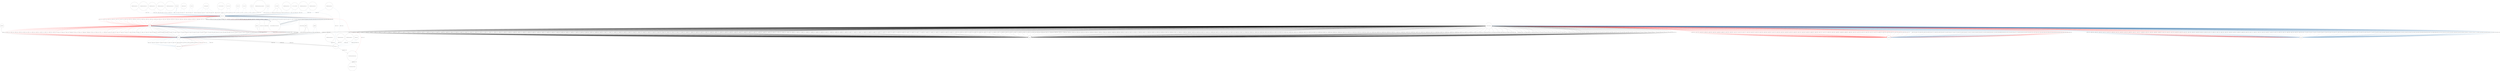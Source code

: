 digraph "CSE 545" {
bgcolor=white;
"[/home/tejas/Documents/Test/shell_script.sh]" [shape=circle];
"[/home/tejas/Documents/Test/temp]" [shape=circle];
"[/home/tejas/Documents/Test/shell_script.sh]" -> "[/home/tejas/Documents/Test/temp]"  [color=black, label="renameat2[None : 88219]"];
"24293({'wget', 'zsh'})" [shape=circle];
"24293({'wget', 'zsh'})" -> "[/home/tejas/Documents/Test/shell_script.sh]"  [color=red, label="write[30775 : 30777]"];
"24299({'zsh', 'mv'})" [shape=circle];
"24299({'zsh', 'mv'})" -> "[/home/tejas/Documents/Test/shell_script.sh]"  [color=black, label="renameat2[88218 : 88219]"];
"3348({'zsh'})" [shape=circle];
"3348({'zsh'})" -> "24293({'wget', 'zsh'})"  [color=black, label="clone[None : 26470]"];
"3348({'zsh'})" -> "24293({'wget', 'zsh'})"  [color=black, label="execve[26533 : 26534]"];
"3348({'zsh'})" -> "24293({'wget', 'zsh'})"  [color=black, label="execve[None : 26535]"];
"[/lib/aarch64-linux-gnu/libpcre2-8.so.0]" [shape=circle];
"[/lib/aarch64-linux-gnu/libpcre2-8.so.0]" -> "24293({'wget', 'zsh'})"  [color=steelblue, label="read[26552 : 26553]"];
"[/lib/aarch64-linux-gnu/libuuid.so.1]" [shape=circle];
"[/lib/aarch64-linux-gnu/libuuid.so.1]" -> "24293({'wget', 'zsh'})"  [color=steelblue, label="read[26572 : 26573]"];
"[/lib/aarch64-linux-gnu/libidn2.so.0]" [shape=circle];
"[/lib/aarch64-linux-gnu/libidn2.so.0]" -> "24293({'wget', 'zsh'})"  [color=steelblue, label="read[26592 : 26593]"];
"[/lib/aarch64-linux-gnu/libssl.so.3]" [shape=circle];
"[/lib/aarch64-linux-gnu/libssl.so.3]" -> "24293({'wget', 'zsh'})"  [color=steelblue, label="read[26612 : 26613]"];
"[/lib/aarch64-linux-gnu/libcrypto.so.3]" [shape=circle];
"[/lib/aarch64-linux-gnu/libcrypto.so.3]" -> "24293({'wget', 'zsh'})"  [color=steelblue, label="read[26632 : 26633]"];
"[/lib/aarch64-linux-gnu/libz.so.1]" [shape=circle];
"[/lib/aarch64-linux-gnu/libz.so.1]" -> "24293({'wget', 'zsh'})"  [color=steelblue, label="read[26654 : 26655]"];
"[/lib/aarch64-linux-gnu/libpsl.so.5]" [shape=circle];
"[/lib/aarch64-linux-gnu/libpsl.so.5]" -> "24293({'wget', 'zsh'})"  [color=steelblue, label="read[26676 : 26677]"];
"[/lib/aarch64-linux-gnu/libc.so.6]" [shape=circle];
"[/lib/aarch64-linux-gnu/libc.so.6]" -> "24293({'wget', 'zsh'})"  [color=steelblue, label="read[26696 : 26697]"];
"[/lib/aarch64-linux-gnu/libunistring.so.2]" [shape=circle];
"[/lib/aarch64-linux-gnu/libunistring.so.2]" -> "24293({'wget', 'zsh'})"  [color=steelblue, label="read[26718 : 26719]"];
"[/etc/wgetrc]" [shape=circle];
"[/etc/wgetrc]" -> "24293({'wget', 'zsh'})"  [color=steelblue, label="read[26808 : 26809]"];
"[/etc/wgetrc]" -> "24293({'wget', 'zsh'})"  [color=steelblue, label="read[26810 : 26811]"];
"[/etc/wgetrc]" -> "24293({'wget', 'zsh'})"  [color=steelblue, label="read[26812 : 26813]"];
"[/home/tejas/.wget-hsts]" [shape=circle];
"[/home/tejas/.wget-hsts]" -> "24293({'wget', 'zsh'})"  [color=steelblue, label="read[26846 : 26847]"];
"[/home/tejas/.wget-hsts]" -> "24293({'wget', 'zsh'})"  [color=steelblue, label="read[26848 : 26849]"];
"[/etc/localtime]" [shape=circle];
"[/etc/localtime]" -> "24293({'wget', 'zsh'})"  [color=steelblue, label="read[26876 : 26877]"];
"[/etc/localtime]" -> "24293({'wget', 'zsh'})"  [color=steelblue, label="read[26880 : 26881]"];
"[/usr/lib/ssl/openssl.cnf]" [shape=circle];
"[/usr/lib/ssl/openssl.cnf]" -> "24293({'wget', 'zsh'})"  [color=steelblue, label="read[26934 : 26935]"];
"[/usr/lib/ssl/openssl.cnf]" -> "24293({'wget', 'zsh'})"  [color=steelblue, label="read[26936 : 26937]"];
"[/usr/lib/ssl/openssl.cnf]" -> "24293({'wget', 'zsh'})"  [color=steelblue, label="read[26938 : 26939]"];
"[/usr/lib/ssl/openssl.cnf]" -> "24293({'wget', 'zsh'})"  [color=steelblue, label="read[26940 : 26941]"];
"[/usr/lib/ssl/openssl.cnf]" -> "24293({'wget', 'zsh'})"  [color=steelblue, label="read[26942 : 26943]"];
"[/usr/share/locale/locale.alias]" [shape=circle];
"[/usr/share/locale/locale.alias]" -> "24293({'wget', 'zsh'})"  [color=steelblue, label="read[27014 : 27015]"];
"[/usr/share/locale/locale.alias]" -> "24293({'wget', 'zsh'})"  [color=steelblue, label="read[27016 : 27017]"];
"[/etc/nsswitch.conf]" [shape=circle];
"[/etc/nsswitch.conf]" -> "24293({'wget', 'zsh'})"  [color=steelblue, label="read[27088 : 27089]"];
"[/etc/nsswitch.conf]" -> "24293({'wget', 'zsh'})"  [color=steelblue, label="read[27090 : 27091]"];
"[/etc/host.conf]" [shape=circle];
"[/etc/host.conf]" -> "24293({'wget', 'zsh'})"  [color=steelblue, label="read[27102 : 27103]"];
"[/etc/host.conf]" -> "24293({'wget', 'zsh'})"  [color=steelblue, label="read[27104 : 27105]"];
"[/etc/resolv.conf]" [shape=circle];
"[/etc/resolv.conf]" -> "24293({'wget', 'zsh'})"  [color=steelblue, label="read[27114 : 27115]"];
"[/etc/resolv.conf]" -> "24293({'wget', 'zsh'})"  [color=steelblue, label="read[27116 : 27117]"];
"[/etc/hosts]" [shape=circle];
"[/etc/hosts]" -> "24293({'wget', 'zsh'})"  [color=steelblue, label="read[27128 : 27129]"];
"[/etc/hosts]" -> "24293({'wget', 'zsh'})"  [color=steelblue, label="read[27130 : 27131]"];
"[/lib/aarch64-linux-gnu/libnss_mdns4_minimal.so.2]" [shape=circle];
"[/lib/aarch64-linux-gnu/libnss_mdns4_minimal.so.2]" -> "24293({'wget', 'zsh'})"  [color=steelblue, label="read[27144 : 27145]"];
"[/etc/gai.conf]" [shape=circle];
"[/etc/gai.conf]" -> "24293({'wget', 'zsh'})"  [color=steelblue, label="read[27268 : 27269]"];
"[/etc/gai.conf]" -> "24293({'wget', 'zsh'})"  [color=steelblue, label="read[27270 : 27271]"];
"netlink(242933[])" [shape=circle];
"netlink(242933[])" -> "24293({'wget', 'zsh'})"  [color=black, label="recvmsg[27284 : 27285]"];
"netlink(242933[])" -> "24293({'wget', 'zsh'})"  [color=black, label="recvmsg[27286 : 27287]"];
"netlink(242933[])" -> "24293({'wget', 'zsh'})"  [color=black, label="recvmsg[27288 : 27289]"];
"[(tcp)192.168.64.5;55336->185.199.108.133;443]" [shape=circle];
"[(tcp)192.168.64.5;55336->185.199.108.133;443]" -> "24293({'wget', 'zsh'})"  [color=black, label="fcntl[28669 : 28670]"];
"[(tcp)192.168.64.5;55336->185.199.108.133;443]" -> "24293({'wget', 'zsh'})"  [color=black, label="fcntl[28671 : 28672]"];
"[(tcp)192.168.64.5;55336->185.199.108.133;443]" -> "24293({'wget', 'zsh'})"  [color=steelblue, label="read[28698 : 28699]"];
"[(tcp)192.168.64.5;55336->185.199.108.133;443]" -> "24293({'wget', 'zsh'})"  [color=steelblue, label="read[29350 : 29351]"];
"[(tcp)192.168.64.5;55336->185.199.108.133;443]" -> "24293({'wget', 'zsh'})"  [color=steelblue, label="read[29352 : 29353]"];
"[(tcp)192.168.64.5;55336->185.199.108.133;443]" -> "24293({'wget', 'zsh'})"  [color=steelblue, label="read[29356 : 29357]"];
"[(tcp)192.168.64.5;55336->185.199.108.133;443]" -> "24293({'wget', 'zsh'})"  [color=steelblue, label="read[29358 : 29359]"];
"[(tcp)192.168.64.5;55336->185.199.108.133;443]" -> "24293({'wget', 'zsh'})"  [color=steelblue, label="read[29360 : 29361]"];
"[(tcp)192.168.64.5;55336->185.199.108.133;443]" -> "24293({'wget', 'zsh'})"  [color=steelblue, label="read[29362 : 29363]"];
"[(tcp)192.168.64.5;55336->185.199.108.133;443]" -> "24293({'wget', 'zsh'})"  [color=steelblue, label="read[29364 : 29365]"];
"[(tcp)192.168.64.5;55336->185.199.108.133;443]" -> "24293({'wget', 'zsh'})"  [color=steelblue, label="read[29366 : 29367]"];
"[/usr/lib/ssl/certs/3513523f.0]" [shape=circle];
"[/usr/lib/ssl/certs/3513523f.0]" -> "24293({'wget', 'zsh'})"  [color=steelblue, label="read[29396 : 29397]"];
"[/usr/lib/ssl/certs/3513523f.0]" -> "24293({'wget', 'zsh'})"  [color=steelblue, label="read[29402 : 29403]"];
"[(tcp)192.168.64.5;55336->185.199.108.133;443]" -> "24293({'wget', 'zsh'})"  [color=steelblue, label="read[29408 : 29409]"];
"[(tcp)192.168.64.5;55336->185.199.108.133;443]" -> "24293({'wget', 'zsh'})"  [color=steelblue, label="read[29410 : 29411]"];
"[(tcp)192.168.64.5;55336->185.199.108.133;443]" -> "24293({'wget', 'zsh'})"  [color=steelblue, label="read[29412 : 29413]"];
"[(tcp)192.168.64.5;55336->185.199.108.133;443]" -> "24293({'wget', 'zsh'})"  [color=steelblue, label="read[29414 : 29415]"];
"[(tcp)192.168.64.5;55336->185.199.108.133;443]" -> "24293({'wget', 'zsh'})"  [color=black, label="fcntl[29418 : 29419]"];
"[(tcp)192.168.64.5;55336->185.199.108.133;443]" -> "24293({'wget', 'zsh'})"  [color=black, label="fcntl[29430 : 29431]"];
"[(tcp)192.168.64.5;55336->185.199.108.133;443]" -> "24293({'wget', 'zsh'})"  [color=black, label="fcntl[29432 : 29433]"];
"[(tcp)192.168.64.5;55336->185.199.108.133;443]" -> "24293({'wget', 'zsh'})"  [color=steelblue, label="read[29434 : 29435]"];
"[(tcp)192.168.64.5;55336->185.199.108.133;443]" -> "24293({'wget', 'zsh'})"  [color=steelblue, label="read[29436 : 29437]"];
"[(tcp)192.168.64.5;55336->185.199.108.133;443]" -> "24293({'wget', 'zsh'})"  [color=steelblue, label="read[29438 : 29439]"];
"[(tcp)192.168.64.5;55336->185.199.108.133;443]" -> "24293({'wget', 'zsh'})"  [color=steelblue, label="read[30647 : 30648]"];
"[(tcp)192.168.64.5;55336->185.199.108.133;443]" -> "24293({'wget', 'zsh'})"  [color=steelblue, label="read[30649 : 30650]"];
"[(tcp)192.168.64.5;55336->185.199.108.133;443]" -> "24293({'wget', 'zsh'})"  [color=black, label="fcntl[30653 : 30654]"];
"[(tcp)192.168.64.5;55336->185.199.108.133;443]" -> "24293({'wget', 'zsh'})"  [color=black, label="fcntl[30763 : 30764]"];
"[(tcp)192.168.64.5;55336->185.199.108.133;443]" -> "24293({'wget', 'zsh'})"  [color=black, label="fcntl[30765 : 30766]"];
"[(tcp)192.168.64.5;55336->185.199.108.133;443]" -> "24293({'wget', 'zsh'})"  [color=steelblue, label="read[30767 : 30768]"];
"[(tcp)192.168.64.5;55336->185.199.108.133;443]" -> "24293({'wget', 'zsh'})"  [color=steelblue, label="read[30769 : 30770]"];
"[(tcp)192.168.64.5;55336->185.199.108.133;443]" -> "24293({'wget', 'zsh'})"  [color=black, label="fcntl[30771 : 30772]"];
"3348({'zsh'})" -> "24299({'zsh', 'mv'})"  [color=black, label="clone[None : 87888]"];
"3348({'zsh'})" -> "24299({'zsh', 'mv'})"  [color=black, label="execve[88003 : 88024]"];
"3348({'zsh'})" -> "24299({'zsh', 'mv'})"  [color=black, label="execve[None : 88027]"];
"[/lib/aarch64-linux-gnu/libselinux.so.1]" [shape=circle];
"[/lib/aarch64-linux-gnu/libselinux.so.1]" -> "24299({'zsh', 'mv'})"  [color=steelblue, label="read[88055 : 88056]"];
"[/lib/aarch64-linux-gnu/libacl.so.1]" [shape=circle];
"[/lib/aarch64-linux-gnu/libacl.so.1]" -> "24299({'zsh', 'mv'})"  [color=steelblue, label="read[88078 : 88079]"];
"[/lib/aarch64-linux-gnu/libattr.so.1]" [shape=circle];
"[/lib/aarch64-linux-gnu/libattr.so.1]" -> "24299({'zsh', 'mv'})"  [color=steelblue, label="read[88098 : 88099]"];
"[/lib/aarch64-linux-gnu/libc.so.6]" -> "24299({'zsh', 'mv'})"  [color=steelblue, label="read[88118 : 88119]"];
"[/lib/aarch64-linux-gnu/libpcre2-8.so.0]" -> "24299({'zsh', 'mv'})"  [color=steelblue, label="read[88140 : 88141]"];
"[/proc/filesystems]" [shape=circle];
"[/proc/filesystems]" -> "24299({'zsh', 'mv'})"  [color=steelblue, label="read[88198 : 88199]"];
"[/proc/filesystems]" -> "24299({'zsh', 'mv'})"  [color=steelblue, label="read[88200 : 88201]"];
"[/dev/pts/1]" [shape=circle];
"[/dev/pts/1]" -> "3348({'zsh'})"  [color=steelblue, label="read[None : 19570]"];
"[/dev/pts/1]" -> "3348({'zsh'})"  [color=black, label="fcntl[19573 : 19574]"];
"[/dev/pts/1]" -> "3348({'zsh'})"  [color=steelblue, label="read[19621 : 22448]"];
"[/dev/pts/1]" -> "3348({'zsh'})"  [color=steelblue, label="read[22453 : 22454]"];
"[/dev/pts/1]" -> "3348({'zsh'})"  [color=steelblue, label="read[22459 : 22460]"];
"[/dev/pts/1]" -> "3348({'zsh'})"  [color=black, label="fcntl[22463 : 22464]"];
"[/dev/pts/1]" -> "3348({'zsh'})"  [color=steelblue, label="read[22519 : 26165]"];
"[/dev/pts/1]" -> "3348({'zsh'})"  [color=black, label="fcntl[26168 : 26169]"];
"[/home/tejas/.zsh_history]" [shape=circle];
"[/home/tejas/.zsh_history]" -> "3348({'zsh'})"  [color=steelblue, label="read[26290 : 26299]"];
"[/home/tejas/.zsh_history]" -> "3348({'zsh'})"  [color=steelblue, label="read[26302 : 26303]"];
"[/home/tejas/.zsh_history]" -> "3348({'zsh'})"  [color=steelblue, label="read[26304 : 26305]"];
"[/home/tejas/.zsh_history]" -> "3348({'zsh'})"  [color=steelblue, label="read[26306 : 26307]"];
"[/home/tejas/.zsh_history]" -> "3348({'zsh'})"  [color=steelblue, label="read[26308 : 26309]"];
"[/home/tejas/.zsh_history]" -> "3348({'zsh'})"  [color=steelblue, label="read[26310 : 26311]"];
"[/home/tejas/.zsh_history]" -> "3348({'zsh'})"  [color=steelblue, label="read[26312 : 26313]"];
"[/home/tejas/.zsh_history]" -> "3348({'zsh'})"  [color=steelblue, label="read[26314 : 26315]"];
"[/home/tejas/.zsh_history]" -> "3348({'zsh'})"  [color=steelblue, label="read[26316 : 26317]"];
"[/home/tejas/.zsh_history]" -> "3348({'zsh'})"  [color=steelblue, label="read[26318 : 26319]"];
"[/home/tejas/.zsh_history]" -> "3348({'zsh'})"  [color=steelblue, label="read[26320 : 26321]"];
"[/home/tejas/.zsh_history]" -> "3348({'zsh'})"  [color=steelblue, label="read[26322 : 26323]"];
"[/home/tejas/.zsh_history]" -> "3348({'zsh'})"  [color=black, label="fcntl[26328 : 26329]"];
"pipe(33484[])" [shape=circle];
"pipe(33484[])" -> "3348({'zsh'})"  [color=black, label="pipe[26450 : 26451]"];
"2189({'gnome-terminal-'})" [shape=circle];
"2189({'gnome-terminal-'})" -> "3348({'zsh'})"  [color=black, label="clone[26452 : 26471]"];
"pipe(33483[])" [shape=circle];
"pipe(33483[])" -> "3348({'zsh'})"  [color=steelblue, label="read[26474 : 26508]"];
"[/dev/pts/1]" -> "3348({'zsh'})"  [color=black, label="fcntl[31080 : 31081]"];
"pipe(33484[])" -> "3348({'zsh'})"  [color=black, label="pipe[31175 : 31180]"];
"pipe(334811[])" [shape=circle];
"pipe(334811[])" -> "3348({'zsh'})"  [color=black, label="fcntl[31183 : 31186]"];
"pipe(334818[])" [shape=circle];
"pipe(334818[])" -> "3348({'zsh'})"  [color=black, label="fcntl[31190 : 31191]"];
"2189({'gnome-terminal-'})" -> "3348({'zsh'})"  [color=black, label="clone[31199 : 31208]"];
"pipe(334811[])" -> "3348({'zsh'})"  [color=steelblue, label="read[31213 : 31739]"];
"[/dev/pts/1]" -> "3348({'zsh'})"  [color=black, label="fcntl[31784 : 31785]"];
"[/dev/pts/1]" -> "3348({'zsh'})"  [color=steelblue, label="read[31829 : 41267]"];
"[/dev/pts/1]" -> "3348({'zsh'})"  [color=black, label="fcntl[41274 : 41275]"];
"[/dev/pts/1]" -> "3348({'zsh'})"  [color=steelblue, label="read[41336 : 43373]"];
"[/dev/pts/1]" -> "3348({'zsh'})"  [color=black, label="fcntl[43376 : 43377]"];
"[/dev/pts/1]" -> "3348({'zsh'})"  [color=steelblue, label="read[43424 : 45153]"];
"[/dev/pts/1]" -> "3348({'zsh'})"  [color=steelblue, label="read[45160 : 48732]"];
"[/dev/pts/1]" -> "3348({'zsh'})"  [color=steelblue, label="read[48737 : 48738]"];
"[/dev/pts/1]" -> "3348({'zsh'})"  [color=steelblue, label="read[48743 : 48744]"];
"[/dev/pts/1]" -> "3348({'zsh'})"  [color=black, label="fcntl[48747 : 48748]"];
"[/dev/pts/1]" -> "3348({'zsh'})"  [color=steelblue, label="read[48801 : 58996]"];
"[/dev/pts/1]" -> "3348({'zsh'})"  [color=steelblue, label="read[59003 : 61398]"];
"[/dev/pts/1]" -> "3348({'zsh'})"  [color=steelblue, label="read[61405 : 64175]"];
"[/dev/pts/1]" -> "3348({'zsh'})"  [color=steelblue, label="read[64182 : 66933]"];
"[/dev/pts/1]" -> "3348({'zsh'})"  [color=steelblue, label="read[66940 : 69953]"];
"[/dev/pts/1]" -> "3348({'zsh'})"  [color=steelblue, label="read[69960 : 72838]"];
"[/dev/pts/1]" -> "3348({'zsh'})"  [color=steelblue, label="read[72845 : 75213]"];
"[/dev/pts/1]" -> "3348({'zsh'})"  [color=black, label="fcntl[75216 : 75217]"];
"[/dev/pts/1]" -> "3348({'zsh'})"  [color=steelblue, label="read[75264 : 77694]"];
"[/dev/pts/1]" -> "3348({'zsh'})"  [color=black, label="fcntl[77697 : 77698]"];
"[/dev/pts/1]" -> "3348({'zsh'})"  [color=steelblue, label="read[77745 : 80844]"];
"[/dev/pts/1]" -> "3348({'zsh'})"  [color=black, label="fcntl[80847 : 80848]"];
"[/dev/pts/1]" -> "3348({'zsh'})"  [color=steelblue, label="read[80895 : 84210]"];
"[/dev/pts/1]" -> "3348({'zsh'})"  [color=black, label="fcntl[84213 : 84214]"];
"[/dev/pts/1]" -> "3348({'zsh'})"  [color=steelblue, label="read[84261 : 87586]"];
"[/dev/pts/1]" -> "3348({'zsh'})"  [color=black, label="fcntl[87589 : 87590]"];
"[/home/tejas/.zsh_history]" -> "3348({'zsh'})"  [color=black, label="fcntl[87699 : 87700]"];
"pipe(33484[])" -> "3348({'zsh'})"  [color=black, label="pipe[87856 : 87859]"];
"2189({'gnome-terminal-'})" -> "3348({'zsh'})"  [color=black, label="clone[87860 : 87891]"];
"pipe(33483[])" -> "3348({'zsh'})"  [color=steelblue, label="read[87896 : 87961]"];
"24293({'wget', 'zsh'})" -> "[(tcp)192.168.64.5;55336->185.199.108.133;443]"  [color=red, label="write[28696 : 28697]"];
"24293({'wget', 'zsh'})" -> "[(tcp)192.168.64.5;55336->185.199.108.133;443]"  [color=red, label="write[29416 : 29417]"];
"24293({'wget', 'zsh'})" -> "[(tcp)192.168.64.5;55336->185.199.108.133;443]"  [color=red, label="write[29422 : 29423]"];
"3348({'zsh'})" -> "[/dev/pts/1]"  [color=red, label="write[19617 : 19618]"];
"3348({'zsh'})" -> "[/dev/pts/1]"  [color=red, label="write[22513 : 22516]"];
"3348({'zsh'})" -> "[/dev/pts/1]"  [color=red, label="write[26178 : 26179]"];
"3348({'zsh'})" -> "[/dev/pts/1]"  [color=red, label="write[26192 : 26193]"];
"3348({'zsh'})" -> "[/dev/pts/1]"  [color=red, label="write[26194 : 26195]"];
"3348({'zsh'})" -> "[/dev/pts/1]"  [color=red, label="write[26419 : 26420]"];
"3348({'zsh'})" -> "[/dev/pts/1]"  [color=red, label="write[26427 : 26428]"];
"24293({'wget', 'zsh'})" -> "[/dev/pts/1]"  [color=red, label="write[26888 : 26889]"];
"24293({'wget', 'zsh'})" -> "[/dev/pts/1]"  [color=red, label="write[27048 : 27049]"];
"24293({'wget', 'zsh'})" -> "[/dev/pts/1]"  [color=red, label="write[27348 : 27349]"];
"24293({'wget', 'zsh'})" -> "[/dev/pts/1]"  [color=red, label="write[27354 : 27355]"];
"24293({'wget', 'zsh'})" -> "[/dev/pts/1]"  [color=red, label="write[27360 : 27361]"];
"24293({'wget', 'zsh'})" -> "[/dev/pts/1]"  [color=red, label="write[27366 : 27367]"];
"24293({'wget', 'zsh'})" -> "[/dev/pts/1]"  [color=red, label="write[27372 : 27373]"];
"24293({'wget', 'zsh'})" -> "[/dev/pts/1]"  [color=red, label="write[27378 : 27379]"];
"24293({'wget', 'zsh'})" -> "[/dev/pts/1]"  [color=red, label="write[27384 : 27385]"];
"24293({'wget', 'zsh'})" -> "[/dev/pts/1]"  [color=red, label="write[27390 : 27391]"];
"24293({'wget', 'zsh'})" -> "[/dev/pts/1]"  [color=red, label="write[28658 : 28661]"];
"24293({'wget', 'zsh'})" -> "[/dev/pts/1]"  [color=red, label="write[29428 : 29429]"];
"24293({'wget', 'zsh'})" -> "[/dev/pts/1]"  [color=red, label="write[30664 : 30668]"];
"24293({'wget', 'zsh'})" -> "[/dev/pts/1]"  [color=red, label="write[30675 : 30676]"];
"24293({'wget', 'zsh'})" -> "[/dev/pts/1]"  [color=red, label="write[30681 : 30682]"];
"24293({'wget', 'zsh'})" -> "[/dev/pts/1]"  [color=red, label="write[30687 : 30688]"];
"24293({'wget', 'zsh'})" -> "[/dev/pts/1]"  [color=red, label="write[30736 : 30737]"];
"24293({'wget', 'zsh'})" -> "[/dev/pts/1]"  [color=red, label="write[30744 : 30745]"];
"24293({'wget', 'zsh'})" -> "[/dev/pts/1]"  [color=red, label="write[30752 : 30756]"];
"24293({'wget', 'zsh'})" -> "[/dev/pts/1]"  [color=red, label="write[30761 : 30762]"];
"24293({'wget', 'zsh'})" -> "[/dev/pts/1]"  [color=red, label="write[30782 : 30783]"];
"24293({'wget', 'zsh'})" -> "[/dev/pts/1]"  [color=red, label="write[30788 : 30789]"];
"24293({'wget', 'zsh'})" -> "[/dev/pts/1]"  [color=red, label="write[30794 : 30795]"];
"24293({'wget', 'zsh'})" -> "[/dev/pts/1]"  [color=red, label="write[30800 : 30801]"];
"24293({'wget', 'zsh'})" -> "[/dev/pts/1]"  [color=red, label="write[30810 : 30811]"];
"3348({'zsh'})" -> "[/dev/pts/1]"  [color=red, label="write[31097 : 31098]"];
"3348({'zsh'})" -> "[/dev/pts/1]"  [color=red, label="write[31141 : 31142]"];
"3348({'zsh'})" -> "[/dev/pts/1]"  [color=red, label="write[31149 : 31150]"];
"3348({'zsh'})" -> "[/dev/pts/1]"  [color=red, label="write[31780 : 31781]"];
"3348({'zsh'})" -> "[/dev/pts/1]"  [color=red, label="write[31782 : 31783]"];
"3348({'zsh'})" -> "[/dev/pts/1]"  [color=red, label="write[31813 : 31814]"];
"3348({'zsh'})" -> "[/dev/pts/1]"  [color=red, label="write[31825 : 31826]"];
"3348({'zsh'})" -> "[/dev/pts/1]"  [color=red, label="write[41332 : 41333]"];
"3348({'zsh'})" -> "[/dev/pts/1]"  [color=red, label="write[43420 : 43421]"];
"3348({'zsh'})" -> "[/dev/pts/1]"  [color=red, label="write[45156 : 45157]"];
"3348({'zsh'})" -> "[/dev/pts/1]"  [color=red, label="write[48797 : 48798]"];
"3348({'zsh'})" -> "[/dev/pts/1]"  [color=red, label="write[58999 : 59000]"];
"3348({'zsh'})" -> "[/dev/pts/1]"  [color=red, label="write[61401 : 61402]"];
"3348({'zsh'})" -> "[/dev/pts/1]"  [color=red, label="write[64178 : 64179]"];
"3348({'zsh'})" -> "[/dev/pts/1]"  [color=red, label="write[66936 : 66937]"];
"3348({'zsh'})" -> "[/dev/pts/1]"  [color=red, label="write[69956 : 69957]"];
"3348({'zsh'})" -> "[/dev/pts/1]"  [color=red, label="write[72841 : 72842]"];
"3348({'zsh'})" -> "[/dev/pts/1]"  [color=red, label="write[75260 : 75261]"];
"3348({'zsh'})" -> "[/dev/pts/1]"  [color=red, label="write[77741 : 77742]"];
"3348({'zsh'})" -> "[/dev/pts/1]"  [color=red, label="write[80891 : 80892]"];
"3348({'zsh'})" -> "[/dev/pts/1]"  [color=red, label="write[84257 : 84258]"];
"3348({'zsh'})" -> "[/dev/pts/1]"  [color=red, label="write[87599 : 87600]"];
"3348({'zsh'})" -> "[/dev/pts/1]"  [color=red, label="write[87613 : 87614]"];
"3348({'zsh'})" -> "[/dev/pts/1]"  [color=red, label="write[87615 : 87616]"];
"3348({'zsh'})" -> "[/dev/pts/1]"  [color=red, label="write[87823 : 87824]"];
"3348({'zsh'})" -> "[/dev/pts/1]"  [color=red, label="write[87832 : 87833]"];
"3348({'zsh'})" -> "[/home/tejas/.zsh_history]"  [color=red, label="write[26334 : 26337]"];
"3348({'zsh'})" -> "[/home/tejas/.zsh_history]"  [color=red, label="write[87706 : 87729]"];
"unix(21893[])" [shape=circle];
"unix(21893[])" -> "2189({'gnome-terminal-'})"  [color=black, label="recvmsg[654 : 655]"];
"unix(21893[])" -> "2189({'gnome-terminal-'})"  [color=black, label="recvmsg[777 : 778]"];
"unix(21893[])" -> "2189({'gnome-terminal-'})"  [color=black, label="recvmsg[897 : 898]"];
"unix(21893[])" -> "2189({'gnome-terminal-'})"  [color=black, label="recvmsg[1017 : 1018]"];
"unix(21893[])" -> "2189({'gnome-terminal-'})"  [color=black, label="recvmsg[1298 : 1299]"];
"unix(21893[])" -> "2189({'gnome-terminal-'})"  [color=black, label="recvmsg[1672 : 1673]"];
"unix(21893[])" -> "2189({'gnome-terminal-'})"  [color=black, label="recvmsg[1856 : 1857]"];
"unix(21893[])" -> "2189({'gnome-terminal-'})"  [color=black, label="recvmsg[2042 : 2043]"];
"unix(21893[])" -> "2189({'gnome-terminal-'})"  [color=black, label="recvmsg[2162 : 2163]"];
"unix(21893[])" -> "2189({'gnome-terminal-'})"  [color=black, label="recvmsg[2352 : 2353]"];
"unix(21893[])" -> "2189({'gnome-terminal-'})"  [color=black, label="recvmsg[2530 : 2531]"];
"unix(21893[])" -> "2189({'gnome-terminal-'})"  [color=black, label="recvmsg[2662 : 2663]"];
"unix(21893[])" -> "2189({'gnome-terminal-'})"  [color=black, label="recvmsg[2774 : 2775]"];
"unix(21893[])" -> "2189({'gnome-terminal-'})"  [color=black, label="recvmsg[2906 : 2907]"];
"unix(21893[])" -> "2189({'gnome-terminal-'})"  [color=black, label="recvmsg[3329 : 3331]"];
"unix(21893[])" -> "2189({'gnome-terminal-'})"  [color=black, label="recvmsg[3508 : 3509]"];
"unix(21893[])" -> "2189({'gnome-terminal-'})"  [color=black, label="recvmsg[3648 : 3649]"];
"unix(21893[])" -> "2189({'gnome-terminal-'})"  [color=black, label="recvmsg[3838 : 3839]"];
"unix(21893[])" -> "2189({'gnome-terminal-'})"  [color=black, label="recvmsg[4016 : 4017]"];
"unix(21893[])" -> "2189({'gnome-terminal-'})"  [color=black, label="recvmsg[4322 : 4323]"];
"unix(21893[])" -> "2189({'gnome-terminal-'})"  [color=black, label="recvmsg[4446 : 4447]"];
"unix(21893[])" -> "2189({'gnome-terminal-'})"  [color=black, label="recvmsg[4576 : 4577]"];
"unix(21893[])" -> "2189({'gnome-terminal-'})"  [color=black, label="recvmsg[4686 : 4687]"];
"unix(21893[])" -> "2189({'gnome-terminal-'})"  [color=black, label="recvmsg[5084 : 5085]"];
"unix(21893[])" -> "2189({'gnome-terminal-'})"  [color=black, label="recvmsg[5246 : 5247]"];
"unix(21893[])" -> "2189({'gnome-terminal-'})"  [color=black, label="recvmsg[6116 : 6118]"];
"unix(21893[])" -> "2189({'gnome-terminal-'})"  [color=black, label="recvmsg[6234 : 6235]"];
"unix(21893[])" -> "2189({'gnome-terminal-'})"  [color=black, label="recvmsg[6362 : 6363]"];
"unix(21893[])" -> "2189({'gnome-terminal-'})"  [color=black, label="recvmsg[6530 : 6531]"];
"unix(21893[])" -> "2189({'gnome-terminal-'})"  [color=black, label="recvmsg[6762 : 6763]"];
"unix(21893[])" -> "2189({'gnome-terminal-'})"  [color=black, label="recvmsg[7016 : 7017]"];
"unix(21893[])" -> "2189({'gnome-terminal-'})"  [color=black, label="recvmsg[7142 : 7143]"];
"unix(21893[])" -> "2189({'gnome-terminal-'})"  [color=black, label="recvmsg[7274 : 7275]"];
"unix(21893[])" -> "2189({'gnome-terminal-'})"  [color=black, label="recvmsg[7519 : 7520]"];
"unix(21893[])" -> "2189({'gnome-terminal-'})"  [color=black, label="recvmsg[7771 : 7772]"];
"unix(21893[])" -> "2189({'gnome-terminal-'})"  [color=black, label="recvmsg[7883 : 7884]"];
"unix(21893[])" -> "2189({'gnome-terminal-'})"  [color=black, label="recvmsg[8015 : 8016]"];
"unix(21893[])" -> "2189({'gnome-terminal-'})"  [color=black, label="recvmsg[8123 : 8124]"];
"unix(21893[])" -> "2189({'gnome-terminal-'})"  [color=black, label="recvmsg[8559 : 8560]"];
"unix(21893[])" -> "2189({'gnome-terminal-'})"  [color=black, label="recvmsg[8759 : 8760]"];
"unix(21893[])" -> "2189({'gnome-terminal-'})"  [color=black, label="recvmsg[8983 : 8984]"];
"unix(21893[])" -> "2189({'gnome-terminal-'})"  [color=black, label="recvmsg[9115 : 9116]"];
"unix(21893[])" -> "2189({'gnome-terminal-'})"  [color=black, label="recvmsg[9223 : 9224]"];
"unix(21893[])" -> "2189({'gnome-terminal-'})"  [color=black, label="recvmsg[9530 : 9531]"];
"unix(21893[])" -> "2189({'gnome-terminal-'})"  [color=black, label="recvmsg[9656 : 9657]"];
"unix(21893[])" -> "2189({'gnome-terminal-'})"  [color=black, label="recvmsg[9792 : 9793]"];
"unix(21893[])" -> "2189({'gnome-terminal-'})"  [color=black, label="recvmsg[10384 : 10385]"];
"unix(21893[])" -> "2189({'gnome-terminal-'})"  [color=black, label="recvmsg[10764 : 10765]"];
"unix(21893[])" -> "2189({'gnome-terminal-'})"  [color=black, label="recvmsg[10800 : 10801]"];
"unix(21893[])" -> "2189({'gnome-terminal-'})"  [color=black, label="recvmsg[10886 : 10887]"];
"unix(21893[])" -> "2189({'gnome-terminal-'})"  [color=black, label="recvmsg[11782 : 11783]"];
"unix(21893[])" -> "2189({'gnome-terminal-'})"  [color=black, label="recvmsg[11913 : 11914]"];
"unix(21893[])" -> "2189({'gnome-terminal-'})"  [color=black, label="recvmsg[12279 : 12280]"];
"unix(21893[])" -> "2189({'gnome-terminal-'})"  [color=black, label="recvmsg[12405 : 12406]"];
"unix(21893[])" -> "2189({'gnome-terminal-'})"  [color=black, label="recvmsg[12638 : 12639]"];
"unix(21893[])" -> "2189({'gnome-terminal-'})"  [color=black, label="recvmsg[12770 : 12771]"];
"unix(21893[])" -> "2189({'gnome-terminal-'})"  [color=black, label="recvmsg[13204 : 13205]"];
"unix(21893[])" -> "2189({'gnome-terminal-'})"  [color=black, label="recvmsg[13314 : 13315]"];
"unix(21893[])" -> "2189({'gnome-terminal-'})"  [color=black, label="recvmsg[13446 : 13447]"];
"unix(21893[])" -> "2189({'gnome-terminal-'})"  [color=black, label="recvmsg[13556 : 13557]"];
"unix(21893[])" -> "2189({'gnome-terminal-'})"  [color=black, label="recvmsg[14256 : 14257]"];
"unix(21893[])" -> "2189({'gnome-terminal-'})"  [color=black, label="recvmsg[14378 : 14379]"];
"unix(21893[])" -> "2189({'gnome-terminal-'})"  [color=black, label="recvmsg[14786 : 14787]"];
"unix(21893[])" -> "2189({'gnome-terminal-'})"  [color=black, label="recvmsg[18027 : 18028]"];
"unix(21893[])" -> "2189({'gnome-terminal-'})"  [color=black, label="recvmsg[18161 : 18163]"];
"unix(21893[])" -> "2189({'gnome-terminal-'})"  [color=black, label="recvmsg[18940 : 18942]"];
"unix(21893[])" -> "2189({'gnome-terminal-'})"  [color=black, label="recvmsg[19058 : 19059]"];
"unix(21893[])" -> "2189({'gnome-terminal-'})"  [color=black, label="recvmsg[19561 : 19562]"];
"[/dev/ptmx]" [shape=circle];
"[/dev/ptmx]" -> "2189({'gnome-terminal-'})"  [color=steelblue, label="read[19637 : 19638]"];
"[/dev/ptmx]" -> "2189({'gnome-terminal-'})"  [color=steelblue, label="read[19639 : 19640]"];
"event(21895[])" [shape=circle];
"event(21895[])" -> "2189({'gnome-terminal-'})"  [color=steelblue, label="read[19645 : 19646]"];
"[/dev/ptmx]" -> "2189({'gnome-terminal-'})"  [color=steelblue, label="read[19655 : 19656]"];
"unix(21893[])" -> "2189({'gnome-terminal-'})"  [color=black, label="recvmsg[19730 : 19732]"];
"unix(21893[])" -> "2189({'gnome-terminal-'})"  [color=black, label="recvmsg[20704 : 20705]"];
"unix(21893[])" -> "2189({'gnome-terminal-'})"  [color=black, label="recvmsg[21205 : 21206]"];
"unix(21893[])" -> "2189({'gnome-terminal-'})"  [color=black, label="recvmsg[21890 : 21891]"];
"unix(21893[])" -> "2189({'gnome-terminal-'})"  [color=black, label="recvmsg[22439 : 22440]"];
"[/dev/ptmx]" -> "2189({'gnome-terminal-'})"  [color=steelblue, label="read[22533 : 22534]"];
"[/dev/ptmx]" -> "2189({'gnome-terminal-'})"  [color=steelblue, label="read[22535 : 22536]"];
"event(21895[])" -> "2189({'gnome-terminal-'})"  [color=steelblue, label="read[22541 : 22542]"];
"[/dev/ptmx]" -> "2189({'gnome-terminal-'})"  [color=steelblue, label="read[22701 : 22702]"];
"unix(21893[])" -> "2189({'gnome-terminal-'})"  [color=black, label="recvmsg[22999 : 23000]"];
"unix(21893[])" -> "2189({'gnome-terminal-'})"  [color=black, label="recvmsg[23583 : 23584]"];
"unix(21893[])" -> "2189({'gnome-terminal-'})"  [color=black, label="recvmsg[24179 : 24181]"];
"unix(21893[])" -> "2189({'gnome-terminal-'})"  [color=black, label="recvmsg[24300 : 24301]"];
"unix(21893[])" -> "2189({'gnome-terminal-'})"  [color=black, label="recvmsg[25026 : 25028]"];
"unix(21893[])" -> "2189({'gnome-terminal-'})"  [color=black, label="recvmsg[25370 : 25371]"];
"unix(21893[])" -> "2189({'gnome-terminal-'})"  [color=black, label="recvmsg[26156 : 26157]"];
"[/dev/ptmx]" -> "2189({'gnome-terminal-'})"  [color=steelblue, label="read[26209 : 26210]"];
"[/dev/ptmx]" -> "2189({'gnome-terminal-'})"  [color=steelblue, label="read[26211 : 26212]"];
"[/dev/ptmx]" -> "2189({'gnome-terminal-'})"  [color=steelblue, label="read[26213 : 26260]"];
"[/dev/ptmx]" -> "2189({'gnome-terminal-'})"  [color=steelblue, label="read[26261 : 26262]"];
"event(21895[])" -> "2189({'gnome-terminal-'})"  [color=steelblue, label="read[26268 : 26269]"];
"[/dev/ptmx]" -> "2189({'gnome-terminal-'})"  [color=steelblue, label="read[26458 : 26459]"];
"[/dev/ptmx]" -> "2189({'gnome-terminal-'})"  [color=steelblue, label="read[26460 : 26461]"];
"event(21895[])" -> "2189({'gnome-terminal-'})"  [color=steelblue, label="read[26466 : 26467]"];
"[/dev/ptmx]" -> "2189({'gnome-terminal-'})"  [color=steelblue, label="read[26896 : 26897]"];
"[/dev/ptmx]" -> "2189({'gnome-terminal-'})"  [color=steelblue, label="read[26898 : 26899]"];
"event(21895[])" -> "2189({'gnome-terminal-'})"  [color=steelblue, label="read[26906 : 26907]"];
"[/dev/ptmx]" -> "2189({'gnome-terminal-'})"  [color=steelblue, label="read[27068 : 27069]"];
"[/dev/ptmx]" -> "2189({'gnome-terminal-'})"  [color=steelblue, label="read[27070 : 27071]"];
"event(21895[])" -> "2189({'gnome-terminal-'})"  [color=steelblue, label="read[27076 : 27077]"];
"[/dev/ptmx]" -> "2189({'gnome-terminal-'})"  [color=steelblue, label="read[27399 : 27401]"];
"[/dev/ptmx]" -> "2189({'gnome-terminal-'})"  [color=steelblue, label="read[27402 : 27403]"];
"unix(21893[])" -> "2189({'gnome-terminal-'})"  [color=black, label="recvmsg[27722 : 27723]"];
"unix(21893[])" -> "2189({'gnome-terminal-'})"  [color=black, label="recvmsg[28400 : 28401]"];
"[/dev/ptmx]" -> "2189({'gnome-terminal-'})"  [color=steelblue, label="read[28407 : 28408]"];
"[/dev/ptmx]" -> "2189({'gnome-terminal-'})"  [color=steelblue, label="read[28676 : 28677]"];
"[/dev/ptmx]" -> "2189({'gnome-terminal-'})"  [color=steelblue, label="read[28678 : 28679]"];
"event(21895[])" -> "2189({'gnome-terminal-'})"  [color=steelblue, label="read[28686 : 28687]"];
"unix(21893[])" -> "2189({'gnome-terminal-'})"  [color=black, label="recvmsg[29184 : 29187]"];
"unix(21893[])" -> "2189({'gnome-terminal-'})"  [color=black, label="recvmsg[29228 : 29229]"];
"[/dev/ptmx]" -> "2189({'gnome-terminal-'})"  [color=steelblue, label="read[29447 : 29448]"];
"[/dev/ptmx]" -> "2189({'gnome-terminal-'})"  [color=steelblue, label="read[29449 : 29450]"];
"event(21895[])" -> "2189({'gnome-terminal-'})"  [color=steelblue, label="read[29455 : 29456]"];
"unix(21893[])" -> "2189({'gnome-terminal-'})"  [color=black, label="recvmsg[30079 : 30080]"];
"[/dev/ptmx]" -> "2189({'gnome-terminal-'})"  [color=steelblue, label="read[30104 : 30105]"];
"unix(21893[])" -> "2189({'gnome-terminal-'})"  [color=black, label="recvmsg[30440 : 30441]"];
"[/dev/ptmx]" -> "2189({'gnome-terminal-'})"  [color=steelblue, label="read[30695 : 30696]"];
"[/dev/ptmx]" -> "2189({'gnome-terminal-'})"  [color=steelblue, label="read[30697 : 30698]"];
"event(21895[])" -> "2189({'gnome-terminal-'})"  [color=steelblue, label="read[30703 : 30704]"];
"[/dev/ptmx]" -> "2189({'gnome-terminal-'})"  [color=steelblue, label="read[30826 : 30827]"];
"[/dev/ptmx]" -> "2189({'gnome-terminal-'})"  [color=steelblue, label="read[30828 : 30829]"];
"event(21895[])" -> "2189({'gnome-terminal-'})"  [color=steelblue, label="read[30834 : 30835]"];
"unix(21893[])" -> "2189({'gnome-terminal-'})"  [color=black, label="recvmsg[31065 : 31074]"];
"[/dev/ptmx]" -> "2189({'gnome-terminal-'})"  [color=steelblue, label="read[31127 : 31128]"];
"[/dev/ptmx]" -> "2189({'gnome-terminal-'})"  [color=steelblue, label="read[31129 : 31130]"];
"event(21895[])" -> "2189({'gnome-terminal-'})"  [color=steelblue, label="read[31137 : 31138]"];
"[/dev/ptmx]" -> "2189({'gnome-terminal-'})"  [color=steelblue, label="read[31178 : 31179]"];
"[/dev/ptmx]" -> "2189({'gnome-terminal-'})"  [color=steelblue, label="read[31181 : 31182]"];
"event(21895[])" -> "2189({'gnome-terminal-'})"  [color=steelblue, label="read[31197 : 31198]"];
"[/dev/ptmx]" -> "2189({'gnome-terminal-'})"  [color=steelblue, label="read[31795 : 31796]"];
"[/dev/ptmx]" -> "2189({'gnome-terminal-'})"  [color=steelblue, label="read[31797 : 31798]"];
"[/dev/ptmx]" -> "2189({'gnome-terminal-'})"  [color=steelblue, label="read[31799 : 31800]"];
"event(21895[])" -> "2189({'gnome-terminal-'})"  [color=steelblue, label="read[31805 : 31806]"];
"[/dev/ptmx]" -> "2189({'gnome-terminal-'})"  [color=steelblue, label="read[31844 : 31845]"];
"[/dev/ptmx]" -> "2189({'gnome-terminal-'})"  [color=steelblue, label="read[31846 : 31847]"];
"event(21895[])" -> "2189({'gnome-terminal-'})"  [color=steelblue, label="read[31852 : 31853]"];
"unix(21893[])" -> "2189({'gnome-terminal-'})"  [color=black, label="recvmsg[32387 : 32388]"];
"[/dev/ptmx]" -> "2189({'gnome-terminal-'})"  [color=steelblue, label="read[32430 : 32431]"];
"unix(21893[])" -> "2189({'gnome-terminal-'})"  [color=black, label="recvmsg[32838 : 32839]"];
"unix(21893[])" -> "2189({'gnome-terminal-'})"  [color=black, label="recvmsg[33906 : 33909]"];
"unix(21893[])" -> "2189({'gnome-terminal-'})"  [color=black, label="recvmsg[34961 : 34963]"];
"unix(21893[])" -> "2189({'gnome-terminal-'})"  [color=black, label="recvmsg[35965 : 35966]"];
"event(21895[])" -> "2189({'gnome-terminal-'})"  [color=steelblue, label="read[37470 : 37471]"];
"unix(21893[])" -> "2189({'gnome-terminal-'})"  [color=black, label="recvmsg[37686 : 37687]"];
"unix(21893[])" -> "2189({'gnome-terminal-'})"  [color=black, label="recvmsg[37718 : 37719]"];
"unix(21893[])" -> "2189({'gnome-terminal-'})"  [color=black, label="recvmsg[38114 : 38116]"];
"unix(21893[])" -> "2189({'gnome-terminal-'})"  [color=black, label="recvmsg[38142 : 38143]"];
"unix(21893[])" -> "2189({'gnome-terminal-'})"  [color=black, label="recvmsg[38423 : 38425]"];
"unix(21893[])" -> "2189({'gnome-terminal-'})"  [color=black, label="recvmsg[40423 : 40424]"];
"unix(21893[])" -> "2189({'gnome-terminal-'})"  [color=black, label="recvmsg[40671 : 40676]"];
"unix(21893[])" -> "2189({'gnome-terminal-'})"  [color=black, label="recvmsg[41256 : 41257]"];
"event(21895[])" -> "2189({'gnome-terminal-'})"  [color=steelblue, label="read[41272 : 41273]"];
"[/dev/ptmx]" -> "2189({'gnome-terminal-'})"  [color=steelblue, label="read[41356 : 41357]"];
"[/dev/ptmx]" -> "2189({'gnome-terminal-'})"  [color=steelblue, label="read[41358 : 41359]"];
"event(21895[])" -> "2189({'gnome-terminal-'})"  [color=steelblue, label="read[41367 : 41368]"];
"unix(21893[])" -> "2189({'gnome-terminal-'})"  [color=black, label="recvmsg[41697 : 41698]"];
"[/dev/ptmx]" -> "2189({'gnome-terminal-'})"  [color=steelblue, label="read[41858 : 41859]"];
"unix(21893[])" -> "2189({'gnome-terminal-'})"  [color=black, label="recvmsg[42339 : 42340]"];
"unix(21893[])" -> "2189({'gnome-terminal-'})"  [color=black, label="recvmsg[42622 : 42624]"];
"unix(21893[])" -> "2189({'gnome-terminal-'})"  [color=black, label="recvmsg[42932 : 42933]"];
"unix(21893[])" -> "2189({'gnome-terminal-'})"  [color=black, label="recvmsg[43364 : 43365]"];
"[/dev/ptmx]" -> "2189({'gnome-terminal-'})"  [color=steelblue, label="read[43440 : 43441]"];
"[/dev/ptmx]" -> "2189({'gnome-terminal-'})"  [color=steelblue, label="read[43442 : 43443]"];
"event(21895[])" -> "2189({'gnome-terminal-'})"  [color=steelblue, label="read[43448 : 43449]"];
"[/dev/ptmx]" -> "2189({'gnome-terminal-'})"  [color=steelblue, label="read[43456 : 43457]"];
"unix(21893[])" -> "2189({'gnome-terminal-'})"  [color=black, label="recvmsg[43504 : 43509]"];
"unix(21893[])" -> "2189({'gnome-terminal-'})"  [color=black, label="recvmsg[44055 : 44056]"];
"unix(21893[])" -> "2189({'gnome-terminal-'})"  [color=black, label="recvmsg[44282 : 44285]"];
"unix(21893[])" -> "2189({'gnome-terminal-'})"  [color=black, label="recvmsg[44781 : 44782]"];
"unix(21893[])" -> "2189({'gnome-terminal-'})"  [color=black, label="recvmsg[45144 : 45145]"];
"[/dev/ptmx]" -> "2189({'gnome-terminal-'})"  [color=steelblue, label="read[45168 : 45169]"];
"[/dev/ptmx]" -> "2189({'gnome-terminal-'})"  [color=steelblue, label="read[45170 : 45171]"];
"event(21895[])" -> "2189({'gnome-terminal-'})"  [color=steelblue, label="read[45176 : 45177]"];
"[/dev/ptmx]" -> "2189({'gnome-terminal-'})"  [color=steelblue, label="read[45188 : 45189]"];
"unix(21893[])" -> "2189({'gnome-terminal-'})"  [color=black, label="recvmsg[45276 : 45277]"];
"unix(21893[])" -> "2189({'gnome-terminal-'})"  [color=black, label="recvmsg[46232 : 46233]"];
"unix(21893[])" -> "2189({'gnome-terminal-'})"  [color=black, label="recvmsg[46979 : 46980]"];
"unix(21893[])" -> "2189({'gnome-terminal-'})"  [color=black, label="recvmsg[47343 : 47344]"];
"unix(21893[])" -> "2189({'gnome-terminal-'})"  [color=black, label="recvmsg[48724 : 48725]"];
"[/dev/ptmx]" -> "2189({'gnome-terminal-'})"  [color=steelblue, label="read[48816 : 48817]"];
"[/dev/ptmx]" -> "2189({'gnome-terminal-'})"  [color=steelblue, label="read[48818 : 48819]"];
"event(21895[])" -> "2189({'gnome-terminal-'})"  [color=steelblue, label="read[48824 : 48825]"];
"[/dev/ptmx]" -> "2189({'gnome-terminal-'})"  [color=steelblue, label="read[50287 : 50288]"];
"unix(21893[])" -> "2189({'gnome-terminal-'})"  [color=black, label="recvmsg[50348 : 50349]"];
"unix(21893[])" -> "2189({'gnome-terminal-'})"  [color=black, label="recvmsg[51871 : 51872]"];
"unix(21893[])" -> "2189({'gnome-terminal-'})"  [color=black, label="recvmsg[52586 : 52589]"];
"unix(21893[])" -> "2189({'gnome-terminal-'})"  [color=black, label="recvmsg[52965 : 52966]"];
"unix(21893[])" -> "2189({'gnome-terminal-'})"  [color=black, label="recvmsg[53825 : 53826]"];
"unix(21893[])" -> "2189({'gnome-terminal-'})"  [color=black, label="recvmsg[54588 : 54589]"];
"unix(21893[])" -> "2189({'gnome-terminal-'})"  [color=black, label="recvmsg[57489 : 57490]"];
"unix(21893[])" -> "2189({'gnome-terminal-'})"  [color=black, label="recvmsg[58350 : 58352]"];
"unix(21893[])" -> "2189({'gnome-terminal-'})"  [color=black, label="recvmsg[58987 : 58988]"];
"[/dev/ptmx]" -> "2189({'gnome-terminal-'})"  [color=steelblue, label="read[59011 : 59012]"];
"[/dev/ptmx]" -> "2189({'gnome-terminal-'})"  [color=steelblue, label="read[59013 : 59014]"];
"event(21895[])" -> "2189({'gnome-terminal-'})"  [color=steelblue, label="read[59019 : 59020]"];
"[/dev/ptmx]" -> "2189({'gnome-terminal-'})"  [color=steelblue, label="read[59025 : 59026]"];
"unix(21893[])" -> "2189({'gnome-terminal-'})"  [color=black, label="recvmsg[59067 : 59068]"];
"unix(21893[])" -> "2189({'gnome-terminal-'})"  [color=black, label="recvmsg[59958 : 59959]"];
"unix(21893[])" -> "2189({'gnome-terminal-'})"  [color=black, label="recvmsg[60653 : 60654]"];
"unix(21893[])" -> "2189({'gnome-terminal-'})"  [color=black, label="recvmsg[60924 : 60925]"];
"unix(21893[])" -> "2189({'gnome-terminal-'})"  [color=black, label="recvmsg[61389 : 61390]"];
"[/dev/ptmx]" -> "2189({'gnome-terminal-'})"  [color=steelblue, label="read[61413 : 61414]"];
"[/dev/ptmx]" -> "2189({'gnome-terminal-'})"  [color=steelblue, label="read[61415 : 61416]"];
"event(21895[])" -> "2189({'gnome-terminal-'})"  [color=steelblue, label="read[61421 : 61422]"];
"[/dev/ptmx]" -> "2189({'gnome-terminal-'})"  [color=steelblue, label="read[61429 : 61430]"];
"unix(21893[])" -> "2189({'gnome-terminal-'})"  [color=black, label="recvmsg[61489 : 61490]"];
"unix(21893[])" -> "2189({'gnome-terminal-'})"  [color=black, label="recvmsg[62624 : 62625]"];
"unix(21893[])" -> "2189({'gnome-terminal-'})"  [color=black, label="recvmsg[63287 : 63289]"];
"unix(21893[])" -> "2189({'gnome-terminal-'})"  [color=black, label="recvmsg[63670 : 63671]"];
"unix(21893[])" -> "2189({'gnome-terminal-'})"  [color=black, label="recvmsg[64166 : 64167]"];
"[/dev/ptmx]" -> "2189({'gnome-terminal-'})"  [color=steelblue, label="read[64190 : 64191]"];
"[/dev/ptmx]" -> "2189({'gnome-terminal-'})"  [color=steelblue, label="read[64192 : 64193]"];
"event(21895[])" -> "2189({'gnome-terminal-'})"  [color=steelblue, label="read[64198 : 64199]"];
"[/dev/ptmx]" -> "2189({'gnome-terminal-'})"  [color=steelblue, label="read[64208 : 64209]"];
"unix(21893[])" -> "2189({'gnome-terminal-'})"  [color=black, label="recvmsg[64270 : 64273]"];
"unix(21893[])" -> "2189({'gnome-terminal-'})"  [color=black, label="recvmsg[65446 : 65447]"];
"unix(21893[])" -> "2189({'gnome-terminal-'})"  [color=black, label="recvmsg[66153 : 66154]"];
"unix(21893[])" -> "2189({'gnome-terminal-'})"  [color=black, label="recvmsg[66551 : 66552]"];
"unix(21893[])" -> "2189({'gnome-terminal-'})"  [color=black, label="recvmsg[66924 : 66925]"];
"[/dev/ptmx]" -> "2189({'gnome-terminal-'})"  [color=steelblue, label="read[66948 : 66949]"];
"[/dev/ptmx]" -> "2189({'gnome-terminal-'})"  [color=steelblue, label="read[66950 : 66951]"];
"event(21895[])" -> "2189({'gnome-terminal-'})"  [color=steelblue, label="read[66956 : 66957]"];
"[/dev/ptmx]" -> "2189({'gnome-terminal-'})"  [color=steelblue, label="read[67004 : 67005]"];
"unix(21893[])" -> "2189({'gnome-terminal-'})"  [color=black, label="recvmsg[67046 : 67047]"];
"unix(21893[])" -> "2189({'gnome-terminal-'})"  [color=black, label="recvmsg[68489 : 68490]"];
"unix(21893[])" -> "2189({'gnome-terminal-'})"  [color=black, label="recvmsg[69235 : 69236]"];
"unix(21893[])" -> "2189({'gnome-terminal-'})"  [color=black, label="recvmsg[69506 : 69507]"];
"unix(21893[])" -> "2189({'gnome-terminal-'})"  [color=black, label="recvmsg[69944 : 69945]"];
"[/dev/ptmx]" -> "2189({'gnome-terminal-'})"  [color=steelblue, label="read[69968 : 69969]"];
"[/dev/ptmx]" -> "2189({'gnome-terminal-'})"  [color=steelblue, label="read[69970 : 69971]"];
"event(21895[])" -> "2189({'gnome-terminal-'})"  [color=steelblue, label="read[69976 : 69977]"];
"[/dev/ptmx]" -> "2189({'gnome-terminal-'})"  [color=steelblue, label="read[70062 : 70063]"];
"unix(21893[])" -> "2189({'gnome-terminal-'})"  [color=black, label="recvmsg[70272 : 70274]"];
"unix(21893[])" -> "2189({'gnome-terminal-'})"  [color=black, label="recvmsg[71262 : 71263]"];
"unix(21893[])" -> "2189({'gnome-terminal-'})"  [color=black, label="recvmsg[72151 : 72152]"];
"unix(21893[])" -> "2189({'gnome-terminal-'})"  [color=black, label="recvmsg[72428 : 72429]"];
"unix(21893[])" -> "2189({'gnome-terminal-'})"  [color=black, label="recvmsg[72829 : 72830]"];
"[/dev/ptmx]" -> "2189({'gnome-terminal-'})"  [color=steelblue, label="read[72853 : 72854]"];
"[/dev/ptmx]" -> "2189({'gnome-terminal-'})"  [color=steelblue, label="read[72855 : 72856]"];
"event(21895[])" -> "2189({'gnome-terminal-'})"  [color=steelblue, label="read[72861 : 72862]"];
"[/dev/ptmx]" -> "2189({'gnome-terminal-'})"  [color=steelblue, label="read[72867 : 72868]"];
"unix(21893[])" -> "2189({'gnome-terminal-'})"  [color=black, label="recvmsg[72911 : 72913]"];
"unix(21893[])" -> "2189({'gnome-terminal-'})"  [color=black, label="recvmsg[74048 : 74049]"];
"unix(21893[])" -> "2189({'gnome-terminal-'})"  [color=black, label="recvmsg[74358 : 74360]"];
"unix(21893[])" -> "2189({'gnome-terminal-'})"  [color=black, label="recvmsg[74679 : 74680]"];
"unix(21893[])" -> "2189({'gnome-terminal-'})"  [color=black, label="recvmsg[75204 : 75205]"];
"[/dev/ptmx]" -> "2189({'gnome-terminal-'})"  [color=steelblue, label="read[75280 : 75281]"];
"[/dev/ptmx]" -> "2189({'gnome-terminal-'})"  [color=steelblue, label="read[75282 : 75283]"];
"event(21895[])" -> "2189({'gnome-terminal-'})"  [color=steelblue, label="read[75288 : 75289]"];
"[/dev/ptmx]" -> "2189({'gnome-terminal-'})"  [color=steelblue, label="read[75457 : 75459]"];
"unix(21893[])" -> "2189({'gnome-terminal-'})"  [color=black, label="recvmsg[75533 : 75535]"];
"unix(21893[])" -> "2189({'gnome-terminal-'})"  [color=black, label="recvmsg[76625 : 76626]"];
"unix(21893[])" -> "2189({'gnome-terminal-'})"  [color=black, label="recvmsg[77324 : 77325]"];
"unix(21893[])" -> "2189({'gnome-terminal-'})"  [color=black, label="recvmsg[77685 : 77686]"];
"[/dev/ptmx]" -> "2189({'gnome-terminal-'})"  [color=steelblue, label="read[77761 : 77762]"];
"[/dev/ptmx]" -> "2189({'gnome-terminal-'})"  [color=steelblue, label="read[77763 : 77764]"];
"event(21895[])" -> "2189({'gnome-terminal-'})"  [color=steelblue, label="read[77769 : 77770]"];
"[/dev/ptmx]" -> "2189({'gnome-terminal-'})"  [color=steelblue, label="read[77779 : 77780]"];
"unix(21893[])" -> "2189({'gnome-terminal-'})"  [color=black, label="recvmsg[77871 : 77873]"];
"unix(21893[])" -> "2189({'gnome-terminal-'})"  [color=black, label="recvmsg[79086 : 79087]"];
"unix(21893[])" -> "2189({'gnome-terminal-'})"  [color=black, label="recvmsg[79752 : 79757]"];
"unix(21893[])" -> "2189({'gnome-terminal-'})"  [color=black, label="recvmsg[80101 : 80102]"];
"unix(21893[])" -> "2189({'gnome-terminal-'})"  [color=black, label="recvmsg[80478 : 80479]"];
"unix(21893[])" -> "2189({'gnome-terminal-'})"  [color=black, label="recvmsg[80835 : 80836]"];
"[/dev/ptmx]" -> "2189({'gnome-terminal-'})"  [color=steelblue, label="read[80911 : 80912]"];
"[/dev/ptmx]" -> "2189({'gnome-terminal-'})"  [color=steelblue, label="read[80913 : 80914]"];
"event(21895[])" -> "2189({'gnome-terminal-'})"  [color=steelblue, label="read[80919 : 80920]"];
"[/dev/ptmx]" -> "2189({'gnome-terminal-'})"  [color=steelblue, label="read[80945 : 80946]"];
"unix(21893[])" -> "2189({'gnome-terminal-'})"  [color=black, label="recvmsg[80987 : 80988]"];
"unix(21893[])" -> "2189({'gnome-terminal-'})"  [color=black, label="recvmsg[82216 : 82217]"];
"unix(21893[])" -> "2189({'gnome-terminal-'})"  [color=black, label="recvmsg[83053 : 83054]"];
"unix(21893[])" -> "2189({'gnome-terminal-'})"  [color=black, label="recvmsg[83900 : 83901]"];
"unix(21893[])" -> "2189({'gnome-terminal-'})"  [color=black, label="recvmsg[84201 : 84202]"];
"[/dev/ptmx]" -> "2189({'gnome-terminal-'})"  [color=steelblue, label="read[84271 : 84272]"];
"[/dev/ptmx]" -> "2189({'gnome-terminal-'})"  [color=steelblue, label="read[84273 : 84274]"];
"event(21895[])" -> "2189({'gnome-terminal-'})"  [color=steelblue, label="read[84284 : 84285]"];
"[/dev/ptmx]" -> "2189({'gnome-terminal-'})"  [color=steelblue, label="read[84295 : 84296]"];
"unix(21893[])" -> "2189({'gnome-terminal-'})"  [color=black, label="recvmsg[84337 : 84338]"];
"unix(21893[])" -> "2189({'gnome-terminal-'})"  [color=black, label="recvmsg[85841 : 85842]"];
"unix(21893[])" -> "2189({'gnome-terminal-'})"  [color=black, label="recvmsg[86661 : 86662]"];
"unix(21893[])" -> "2189({'gnome-terminal-'})"  [color=black, label="recvmsg[87031 : 87032]"];
"unix(21893[])" -> "2189({'gnome-terminal-'})"  [color=black, label="recvmsg[87577 : 87578]"];
"[/dev/ptmx]" -> "2189({'gnome-terminal-'})"  [color=steelblue, label="read[87623 : 87624]"];
"[/dev/ptmx]" -> "2189({'gnome-terminal-'})"  [color=steelblue, label="read[87625 : 87645]"];
"[/dev/ptmx]" -> "2189({'gnome-terminal-'})"  [color=steelblue, label="read[87646 : 87647]"];
"[/dev/ptmx]" -> "2189({'gnome-terminal-'})"  [color=steelblue, label="read[87648 : 87649]"];
"event(21895[])" -> "2189({'gnome-terminal-'})"  [color=steelblue, label="read[87654 : 87655]"];
"[/dev/ptmx]" -> "2189({'gnome-terminal-'})"  [color=steelblue, label="read[87871 : 87873]"];
"[/dev/ptmx]" -> "2189({'gnome-terminal-'})"  [color=steelblue, label="read[87874 : 87875]"];
"event(21895[])" -> "2189({'gnome-terminal-'})"  [color=steelblue, label="read[87880 : 87881]"];
"2189({'gnome-terminal-'})" -> "unix(21893[])"  [color=black, label="sendmsg[656 : 657]"];
"2189({'gnome-terminal-'})" -> "unix(21893[])"  [color=black, label="sendmsg[779 : 780]"];
"2189({'gnome-terminal-'})" -> "unix(21893[])"  [color=black, label="sendmsg[899 : 900]"];
"2189({'gnome-terminal-'})" -> "unix(21893[])"  [color=black, label="sendmsg[1035 : 1036]"];
"2189({'gnome-terminal-'})" -> "unix(21893[])"  [color=black, label="sendmsg[1300 : 1301]"];
"2189({'gnome-terminal-'})" -> "unix(21893[])"  [color=black, label="sendmsg[1674 : 1675]"];
"2189({'gnome-terminal-'})" -> "unix(21893[])"  [color=black, label="sendmsg[1858 : 1859]"];
"2189({'gnome-terminal-'})" -> "unix(21893[])"  [color=black, label="sendmsg[2044 : 2045]"];
"2189({'gnome-terminal-'})" -> "unix(21893[])"  [color=black, label="sendmsg[2164 : 2165]"];
"2189({'gnome-terminal-'})" -> "unix(21893[])"  [color=black, label="sendmsg[2354 : 2356]"];
"2189({'gnome-terminal-'})" -> "unix(21893[])"  [color=black, label="sendmsg[2532 : 2533]"];
"2189({'gnome-terminal-'})" -> "unix(21893[])"  [color=black, label="sendmsg[2664 : 2665]"];
"2189({'gnome-terminal-'})" -> "unix(21893[])"  [color=black, label="sendmsg[2776 : 2777]"];
"2189({'gnome-terminal-'})" -> "unix(21893[])"  [color=black, label="sendmsg[2908 : 2909]"];
"2189({'gnome-terminal-'})" -> "unix(21893[])"  [color=black, label="sendmsg[3333 : 3335]"];
"2189({'gnome-terminal-'})" -> "unix(21893[])"  [color=black, label="sendmsg[3510 : 3511]"];
"2189({'gnome-terminal-'})" -> "unix(21893[])"  [color=black, label="sendmsg[3652 : 3653]"];
"2189({'gnome-terminal-'})" -> "unix(21893[])"  [color=black, label="sendmsg[3840 : 3841]"];
"2189({'gnome-terminal-'})" -> "unix(21893[])"  [color=black, label="sendmsg[4018 : 4019]"];
"2189({'gnome-terminal-'})" -> "unix(21893[])"  [color=black, label="sendmsg[4324 : 4325]"];
"2189({'gnome-terminal-'})" -> "unix(21893[])"  [color=black, label="sendmsg[4448 : 4449]"];
"2189({'gnome-terminal-'})" -> "unix(21893[])"  [color=black, label="sendmsg[4578 : 4579]"];
"2189({'gnome-terminal-'})" -> "unix(21893[])"  [color=black, label="sendmsg[4688 : 4689]"];
"2189({'gnome-terminal-'})" -> "unix(21893[])"  [color=black, label="sendmsg[5086 : 5087]"];
"2189({'gnome-terminal-'})" -> "unix(21893[])"  [color=black, label="sendmsg[5220 : 5221]"];
"2189({'gnome-terminal-'})" -> "unix(21893[])"  [color=black, label="sendmsg[6122 : 6123]"];
"2189({'gnome-terminal-'})" -> "unix(21893[])"  [color=black, label="sendmsg[6236 : 6237]"];
"2189({'gnome-terminal-'})" -> "unix(21893[])"  [color=black, label="sendmsg[6364 : 6365]"];
"2189({'gnome-terminal-'})" -> "unix(21893[])"  [color=black, label="sendmsg[6532 : 6533]"];
"2189({'gnome-terminal-'})" -> "unix(21893[])"  [color=black, label="sendmsg[6764 : 6767]"];
"2189({'gnome-terminal-'})" -> "unix(21893[])"  [color=black, label="sendmsg[7018 : 7019]"];
"2189({'gnome-terminal-'})" -> "unix(21893[])"  [color=black, label="sendmsg[7144 : 7145]"];
"2189({'gnome-terminal-'})" -> "unix(21893[])"  [color=black, label="sendmsg[7276 : 7277]"];
"2189({'gnome-terminal-'})" -> "unix(21893[])"  [color=black, label="sendmsg[7523 : 7525]"];
"2189({'gnome-terminal-'})" -> "unix(21893[])"  [color=black, label="sendmsg[7773 : 7774]"];
"2189({'gnome-terminal-'})" -> "unix(21893[])"  [color=black, label="sendmsg[7885 : 7886]"];
"2189({'gnome-terminal-'})" -> "unix(21893[])"  [color=black, label="sendmsg[8017 : 8018]"];
"2189({'gnome-terminal-'})" -> "unix(21893[])"  [color=black, label="sendmsg[8125 : 8126]"];
"2189({'gnome-terminal-'})" -> "unix(21893[])"  [color=black, label="sendmsg[8561 : 8562]"];
"2189({'gnome-terminal-'})" -> "unix(21893[])"  [color=black, label="sendmsg[8761 : 8762]"];
"2189({'gnome-terminal-'})" -> "unix(21893[])"  [color=black, label="sendmsg[8985 : 8986]"];
"2189({'gnome-terminal-'})" -> "unix(21893[])"  [color=black, label="sendmsg[9117 : 9118]"];
"2189({'gnome-terminal-'})" -> "unix(21893[])"  [color=black, label="sendmsg[9225 : 9226]"];
"2189({'gnome-terminal-'})" -> "unix(21893[])"  [color=black, label="sendmsg[9532 : 9533]"];
"2189({'gnome-terminal-'})" -> "unix(21893[])"  [color=black, label="sendmsg[9658 : 9659]"];
"2189({'gnome-terminal-'})" -> "unix(21893[])"  [color=black, label="sendmsg[9794 : 9795]"];
"2189({'gnome-terminal-'})" -> "unix(21893[])"  [color=black, label="sendmsg[10388 : 10389]"];
"2189({'gnome-terminal-'})" -> "unix(21893[])"  [color=black, label="sendmsg[10732 : 10734]"];
"2189({'gnome-terminal-'})" -> "unix(21893[])"  [color=black, label="sendmsg[10766 : 10767]"];
"2189({'gnome-terminal-'})" -> "unix(21893[])"  [color=black, label="sendmsg[10888 : 10889]"];
"2189({'gnome-terminal-'})" -> "unix(21893[])"  [color=black, label="sendmsg[11796 : 11797]"];
"2189({'gnome-terminal-'})" -> "unix(21893[])"  [color=black, label="sendmsg[11915 : 11916]"];
"2189({'gnome-terminal-'})" -> "unix(21893[])"  [color=black, label="sendmsg[12281 : 12282]"];
"2189({'gnome-terminal-'})" -> "unix(21893[])"  [color=black, label="sendmsg[12407 : 12408]"];
"2189({'gnome-terminal-'})" -> "unix(21893[])"  [color=black, label="sendmsg[12640 : 12641]"];
"2189({'gnome-terminal-'})" -> "unix(21893[])"  [color=black, label="sendmsg[12772 : 12773]"];
"2189({'gnome-terminal-'})" -> "unix(21893[])"  [color=black, label="sendmsg[13206 : 13207]"];
"2189({'gnome-terminal-'})" -> "unix(21893[])"  [color=black, label="sendmsg[13316 : 13317]"];
"2189({'gnome-terminal-'})" -> "unix(21893[])"  [color=black, label="sendmsg[13448 : 13449]"];
"2189({'gnome-terminal-'})" -> "unix(21893[])"  [color=black, label="sendmsg[13558 : 13559]"];
"2189({'gnome-terminal-'})" -> "unix(21893[])"  [color=black, label="sendmsg[14258 : 14259]"];
"2189({'gnome-terminal-'})" -> "unix(21893[])"  [color=black, label="sendmsg[14380 : 14381]"];
"2189({'gnome-terminal-'})" -> "unix(21893[])"  [color=black, label="sendmsg[14874 : 14879]"];
"2189({'gnome-terminal-'})" -> "unix(21893[])"  [color=black, label="sendmsg[18019 : 18022]"];
"2189({'gnome-terminal-'})" -> "unix(21893[])"  [color=black, label="sendmsg[19657 : 19658]"];
"2189({'gnome-terminal-'})" -> "unix(21893[])"  [color=black, label="sendmsg[20678 : 20679]"];
"2189({'gnome-terminal-'})" -> "unix(21893[])"  [color=black, label="sendmsg[22703 : 22704]"];
"2189({'gnome-terminal-'})" -> "unix(21893[])"  [color=black, label="sendmsg[22995 : 22996]"];
"2189({'gnome-terminal-'})" -> "unix(21893[])"  [color=black, label="sendmsg[24274 : 24275]"];
"2189({'gnome-terminal-'})" -> "unix(21893[])"  [color=black, label="sendmsg[27404 : 27405]"];
"2189({'gnome-terminal-'})" -> "unix(21893[])"  [color=black, label="sendmsg[27718 : 27719]"];
"2189({'gnome-terminal-'})" -> "unix(21893[])"  [color=black, label="sendmsg[29202 : 29203]"];
"2189({'gnome-terminal-'})" -> "unix(21893[])"  [color=black, label="sendmsg[30110 : 30111]"];
"2189({'gnome-terminal-'})" -> "unix(21893[])"  [color=black, label="sendmsg[30434 : 30435]"];
"2189({'gnome-terminal-'})" -> "unix(21893[])"  [color=black, label="sendmsg[32436 : 32437]"];
"2189({'gnome-terminal-'})" -> "unix(21893[])"  [color=black, label="sendmsg[32833 : 32834]"];
"2189({'gnome-terminal-'})" -> "unix(21893[])"  [color=black, label="sendmsg[37478 : 37479]"];
"2189({'gnome-terminal-'})" -> "unix(21893[])"  [color=black, label="sendmsg[37497 : 37501]"];
"2189({'gnome-terminal-'})" -> "unix(21893[])"  [color=black, label="sendmsg[37688 : 37689]"];
"2189({'gnome-terminal-'})" -> "unix(21893[])"  [color=black, label="sendmsg[37889 : 37892]"];
"2189({'gnome-terminal-'})" -> "unix(21893[])"  [color=black, label="sendmsg[40389 : 40390]"];
"2189({'gnome-terminal-'})" -> "unix(21893[])"  [color=black, label="sendmsg[41281 : 41283]"];
"2189({'gnome-terminal-'})" -> "unix(21893[])"  [color=black, label="sendmsg[41862 : 41863]"];
"2189({'gnome-terminal-'})" -> "unix(21893[])"  [color=black, label="sendmsg[41950 : 41951]"];
"2189({'gnome-terminal-'})" -> "unix(21893[])"  [color=black, label="sendmsg[43458 : 43459]"];
"2189({'gnome-terminal-'})" -> "unix(21893[])"  [color=black, label="sendmsg[43933 : 43934]"];
"2189({'gnome-terminal-'})" -> "unix(21893[])"  [color=black, label="sendmsg[45198 : 45201]"];
"2189({'gnome-terminal-'})" -> "unix(21893[])"  [color=black, label="sendmsg[46206 : 46207]"];
"2189({'gnome-terminal-'})" -> "unix(21893[])"  [color=black, label="sendmsg[50289 : 50290]"];
"2189({'gnome-terminal-'})" -> "unix(21893[])"  [color=black, label="sendmsg[51845 : 51846]"];
"2189({'gnome-terminal-'})" -> "unix(21893[])"  [color=black, label="sendmsg[53799 : 53800]"];
"2189({'gnome-terminal-'})" -> "unix(21893[])"  [color=black, label="sendmsg[57461 : 57462]"];
"2189({'gnome-terminal-'})" -> "unix(21893[])"  [color=black, label="sendmsg[59027 : 59028]"];
"2189({'gnome-terminal-'})" -> "unix(21893[])"  [color=black, label="sendmsg[59932 : 59933]"];
"2189({'gnome-terminal-'})" -> "unix(21893[])"  [color=black, label="sendmsg[61431 : 61432]"];
"2189({'gnome-terminal-'})" -> "unix(21893[])"  [color=black, label="sendmsg[62598 : 62599]"];
"2189({'gnome-terminal-'})" -> "unix(21893[])"  [color=black, label="sendmsg[64210 : 64211]"];
"2189({'gnome-terminal-'})" -> "unix(21893[])"  [color=black, label="sendmsg[65420 : 65421]"];
"2189({'gnome-terminal-'})" -> "unix(21893[])"  [color=black, label="sendmsg[67006 : 67007]"];
"2189({'gnome-terminal-'})" -> "unix(21893[])"  [color=black, label="sendmsg[68463 : 68464]"];
"2189({'gnome-terminal-'})" -> "unix(21893[])"  [color=black, label="sendmsg[70076 : 70087]"];
"2189({'gnome-terminal-'})" -> "unix(21893[])"  [color=black, label="sendmsg[71236 : 71237]"];
"2189({'gnome-terminal-'})" -> "unix(21893[])"  [color=black, label="sendmsg[72869 : 72870]"];
"2189({'gnome-terminal-'})" -> "unix(21893[])"  [color=black, label="sendmsg[74022 : 74023]"];
"2189({'gnome-terminal-'})" -> "unix(21893[])"  [color=black, label="sendmsg[75468 : 75471]"];
"2189({'gnome-terminal-'})" -> "unix(21893[])"  [color=black, label="sendmsg[76599 : 76600]"];
"2189({'gnome-terminal-'})" -> "unix(21893[])"  [color=black, label="sendmsg[77789 : 77790]"];
"2189({'gnome-terminal-'})" -> "unix(21893[])"  [color=black, label="sendmsg[79060 : 79061]"];
"2189({'gnome-terminal-'})" -> "unix(21893[])"  [color=black, label="sendmsg[80947 : 80948]"];
"2189({'gnome-terminal-'})" -> "unix(21893[])"  [color=black, label="sendmsg[82190 : 82191]"];
"2189({'gnome-terminal-'})" -> "unix(21893[])"  [color=black, label="sendmsg[84297 : 84298]"];
"2189({'gnome-terminal-'})" -> "unix(21893[])"  [color=black, label="sendmsg[85815 : 85816]"];
"2189({'gnome-terminal-'})" -> "[/dev/ptmx]"  [color=red, label="write[19563 : 19564]"];
"2189({'gnome-terminal-'})" -> "[/dev/ptmx]"  [color=red, label="write[22441 : 22442]"];
"2189({'gnome-terminal-'})" -> "[/dev/ptmx]"  [color=red, label="write[26158 : 26159]"];
"2189({'gnome-terminal-'})" -> "[/dev/ptmx]"  [color=red, label="write[41258 : 41259]"];
"2189({'gnome-terminal-'})" -> "[/dev/ptmx]"  [color=red, label="write[43366 : 43367]"];
"2189({'gnome-terminal-'})" -> "[/dev/ptmx]"  [color=red, label="write[45146 : 45147]"];
"2189({'gnome-terminal-'})" -> "[/dev/ptmx]"  [color=red, label="write[48726 : 48727]"];
"2189({'gnome-terminal-'})" -> "[/dev/ptmx]"  [color=red, label="write[58989 : 58990]"];
"2189({'gnome-terminal-'})" -> "[/dev/ptmx]"  [color=red, label="write[61391 : 61392]"];
"2189({'gnome-terminal-'})" -> "[/dev/ptmx]"  [color=red, label="write[64168 : 64169]"];
"2189({'gnome-terminal-'})" -> "[/dev/ptmx]"  [color=red, label="write[66926 : 66927]"];
"2189({'gnome-terminal-'})" -> "[/dev/ptmx]"  [color=red, label="write[69946 : 69947]"];
"2189({'gnome-terminal-'})" -> "[/dev/ptmx]"  [color=red, label="write[72831 : 72832]"];
"2189({'gnome-terminal-'})" -> "[/dev/ptmx]"  [color=red, label="write[75206 : 75207]"];
"2189({'gnome-terminal-'})" -> "[/dev/ptmx]"  [color=red, label="write[77687 : 77688]"];
"2189({'gnome-terminal-'})" -> "[/dev/ptmx]"  [color=red, label="write[80837 : 80838]"];
"2189({'gnome-terminal-'})" -> "[/dev/ptmx]"  [color=red, label="write[84203 : 84204]"];
"2189({'gnome-terminal-'})" -> "[/dev/ptmx]"  [color=red, label="write[87579 : 87580]"];
"2189({'gnome-terminal-'})" -> "event(21895[])"  [color=red, label="write[19634 : 19636]"];
"2189({'gnome-terminal-'})" -> "event(21895[])"  [color=red, label="write[19641 : 19642]"];
"2189({'gnome-terminal-'})" -> "event(21895[])"  [color=red, label="write[22531 : 22532]"];
"2189({'gnome-terminal-'})" -> "event(21895[])"  [color=red, label="write[22537 : 22538]"];
"2189({'gnome-terminal-'})" -> "event(21895[])"  [color=red, label="write[26207 : 26208]"];
"2189({'gnome-terminal-'})" -> "event(21895[])"  [color=red, label="write[26263 : 26264]"];
"2189({'gnome-terminal-'})" -> "event(21895[])"  [color=red, label="write[26456 : 26457]"];
"2189({'gnome-terminal-'})" -> "event(21895[])"  [color=red, label="write[26462 : 26463]"];
"2189({'gnome-terminal-'})" -> "event(21895[])"  [color=red, label="write[26894 : 26895]"];
"2189({'gnome-terminal-'})" -> "event(21895[])"  [color=red, label="write[26900 : 26901]"];
"2189({'gnome-terminal-'})" -> "event(21895[])"  [color=red, label="write[27066 : 27067]"];
"2189({'gnome-terminal-'})" -> "event(21895[])"  [color=red, label="write[27072 : 27073]"];
"2189({'gnome-terminal-'})" -> "event(21895[])"  [color=red, label="write[28674 : 28675]"];
"2189({'gnome-terminal-'})" -> "event(21895[])"  [color=red, label="write[28680 : 28681]"];
"2189({'gnome-terminal-'})" -> "event(21895[])"  [color=red, label="write[29445 : 29446]"];
"2189({'gnome-terminal-'})" -> "event(21895[])"  [color=red, label="write[29451 : 29452]"];
"2189({'gnome-terminal-'})" -> "event(21895[])"  [color=red, label="write[30693 : 30694]"];
"2189({'gnome-terminal-'})" -> "event(21895[])"  [color=red, label="write[30699 : 30700]"];
"2189({'gnome-terminal-'})" -> "event(21895[])"  [color=red, label="write[30754 : 30755]"];
"2189({'gnome-terminal-'})" -> "event(21895[])"  [color=red, label="write[30830 : 30831]"];
"2189({'gnome-terminal-'})" -> "event(21895[])"  [color=red, label="write[31123 : 31124]"];
"2189({'gnome-terminal-'})" -> "event(21895[])"  [color=red, label="write[31131 : 31132]"];
"2189({'gnome-terminal-'})" -> "event(21895[])"  [color=red, label="write[31176 : 31177]"];
"2189({'gnome-terminal-'})" -> "event(21895[])"  [color=red, label="write[31184 : 31185]"];
"2189({'gnome-terminal-'})" -> "event(21895[])"  [color=red, label="write[31793 : 31794]"];
"2189({'gnome-terminal-'})" -> "event(21895[])"  [color=red, label="write[31801 : 31802]"];
"2189({'gnome-terminal-'})" -> "event(21895[])"  [color=red, label="write[31842 : 31843]"];
"2189({'gnome-terminal-'})" -> "event(21895[])"  [color=red, label="write[31848 : 31849]"];
"2189({'gnome-terminal-'})" -> "event(21895[])"  [color=red, label="write[37466 : 37467]"];
"2189({'gnome-terminal-'})" -> "event(21895[])"  [color=red, label="write[41261 : 41262]"];
"2189({'gnome-terminal-'})" -> "event(21895[])"  [color=red, label="write[41354 : 41355]"];
"2189({'gnome-terminal-'})" -> "event(21895[])"  [color=red, label="write[41360 : 41362]"];
"2189({'gnome-terminal-'})" -> "event(21895[])"  [color=red, label="write[43438 : 43439]"];
"2189({'gnome-terminal-'})" -> "event(21895[])"  [color=red, label="write[43444 : 43445]"];
"2189({'gnome-terminal-'})" -> "event(21895[])"  [color=red, label="write[45166 : 45167]"];
"2189({'gnome-terminal-'})" -> "event(21895[])"  [color=red, label="write[45172 : 45173]"];
"2189({'gnome-terminal-'})" -> "event(21895[])"  [color=red, label="write[48814 : 48815]"];
"2189({'gnome-terminal-'})" -> "event(21895[])"  [color=red, label="write[48820 : 48821]"];
"2189({'gnome-terminal-'})" -> "event(21895[])"  [color=red, label="write[59009 : 59010]"];
"2189({'gnome-terminal-'})" -> "event(21895[])"  [color=red, label="write[59015 : 59016]"];
"2189({'gnome-terminal-'})" -> "event(21895[])"  [color=red, label="write[61411 : 61412]"];
"2189({'gnome-terminal-'})" -> "event(21895[])"  [color=red, label="write[61417 : 61418]"];
"2189({'gnome-terminal-'})" -> "event(21895[])"  [color=red, label="write[64188 : 64189]"];
"2189({'gnome-terminal-'})" -> "event(21895[])"  [color=red, label="write[64194 : 64195]"];
"2189({'gnome-terminal-'})" -> "event(21895[])"  [color=red, label="write[66946 : 66947]"];
"2189({'gnome-terminal-'})" -> "event(21895[])"  [color=red, label="write[66952 : 66953]"];
"2189({'gnome-terminal-'})" -> "event(21895[])"  [color=red, label="write[69966 : 69967]"];
"2189({'gnome-terminal-'})" -> "event(21895[])"  [color=red, label="write[69972 : 69973]"];
"2189({'gnome-terminal-'})" -> "event(21895[])"  [color=red, label="write[72851 : 72852]"];
"2189({'gnome-terminal-'})" -> "event(21895[])"  [color=red, label="write[72857 : 72858]"];
"2189({'gnome-terminal-'})" -> "event(21895[])"  [color=red, label="write[75278 : 75279]"];
"2189({'gnome-terminal-'})" -> "event(21895[])"  [color=red, label="write[75284 : 75285]"];
"2189({'gnome-terminal-'})" -> "event(21895[])"  [color=red, label="write[77759 : 77760]"];
"2189({'gnome-terminal-'})" -> "event(21895[])"  [color=red, label="write[77765 : 77766]"];
"2189({'gnome-terminal-'})" -> "event(21895[])"  [color=red, label="write[80909 : 80910]"];
"2189({'gnome-terminal-'})" -> "event(21895[])"  [color=red, label="write[80915 : 80916]"];
"2189({'gnome-terminal-'})" -> "event(21895[])"  [color=red, label="write[84268 : 84269]"];
"2189({'gnome-terminal-'})" -> "event(21895[])"  [color=red, label="write[84276 : 84277]"];
"2189({'gnome-terminal-'})" -> "event(21895[])"  [color=red, label="write[87621 : 87622]"];
"2189({'gnome-terminal-'})" -> "event(21895[])"  [color=red, label="write[87650 : 87651]"];
"2189({'gnome-terminal-'})" -> "event(21895[])"  [color=red, label="write[87868 : 87869]"];
"2189({'gnome-terminal-'})" -> "event(21895[])"  [color=red, label="write[87876 : 87877]"];
}
